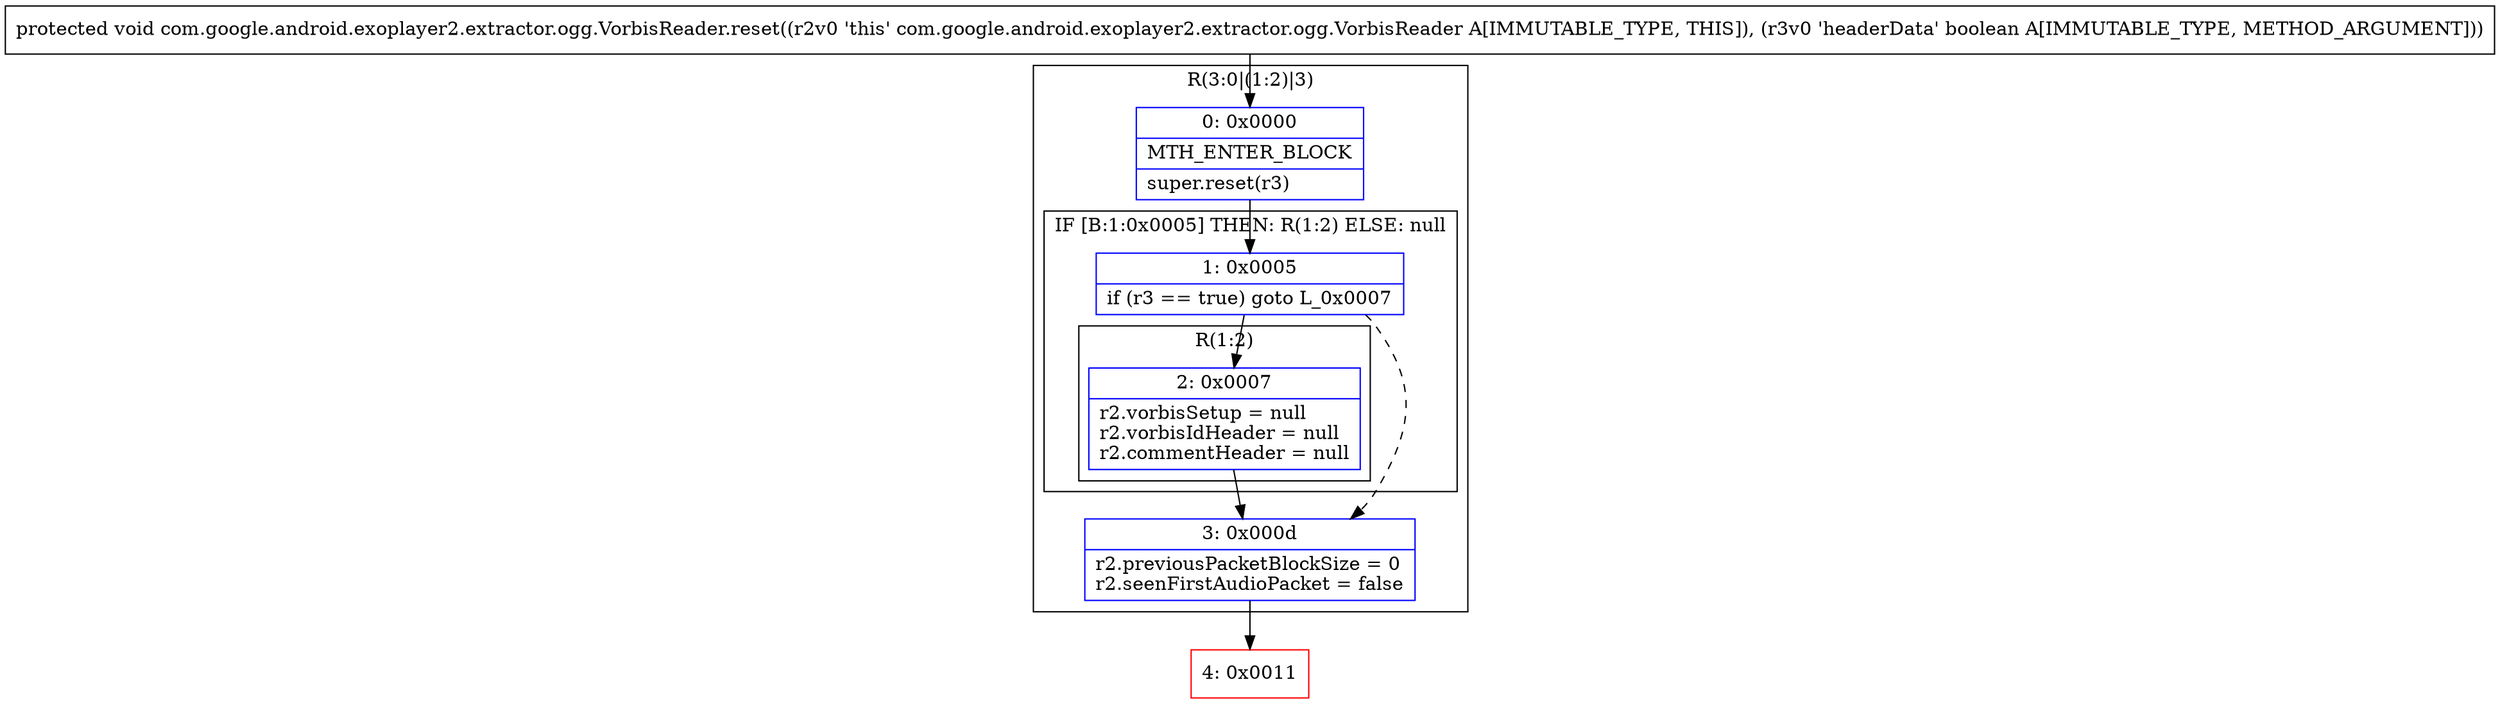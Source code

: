digraph "CFG forcom.google.android.exoplayer2.extractor.ogg.VorbisReader.reset(Z)V" {
subgraph cluster_Region_301176072 {
label = "R(3:0|(1:2)|3)";
node [shape=record,color=blue];
Node_0 [shape=record,label="{0\:\ 0x0000|MTH_ENTER_BLOCK\l|super.reset(r3)\l}"];
subgraph cluster_IfRegion_1340455210 {
label = "IF [B:1:0x0005] THEN: R(1:2) ELSE: null";
node [shape=record,color=blue];
Node_1 [shape=record,label="{1\:\ 0x0005|if (r3 == true) goto L_0x0007\l}"];
subgraph cluster_Region_2011455672 {
label = "R(1:2)";
node [shape=record,color=blue];
Node_2 [shape=record,label="{2\:\ 0x0007|r2.vorbisSetup = null\lr2.vorbisIdHeader = null\lr2.commentHeader = null\l}"];
}
}
Node_3 [shape=record,label="{3\:\ 0x000d|r2.previousPacketBlockSize = 0\lr2.seenFirstAudioPacket = false\l}"];
}
Node_4 [shape=record,color=red,label="{4\:\ 0x0011}"];
MethodNode[shape=record,label="{protected void com.google.android.exoplayer2.extractor.ogg.VorbisReader.reset((r2v0 'this' com.google.android.exoplayer2.extractor.ogg.VorbisReader A[IMMUTABLE_TYPE, THIS]), (r3v0 'headerData' boolean A[IMMUTABLE_TYPE, METHOD_ARGUMENT])) }"];
MethodNode -> Node_0;
Node_0 -> Node_1;
Node_1 -> Node_2;
Node_1 -> Node_3[style=dashed];
Node_2 -> Node_3;
Node_3 -> Node_4;
}

